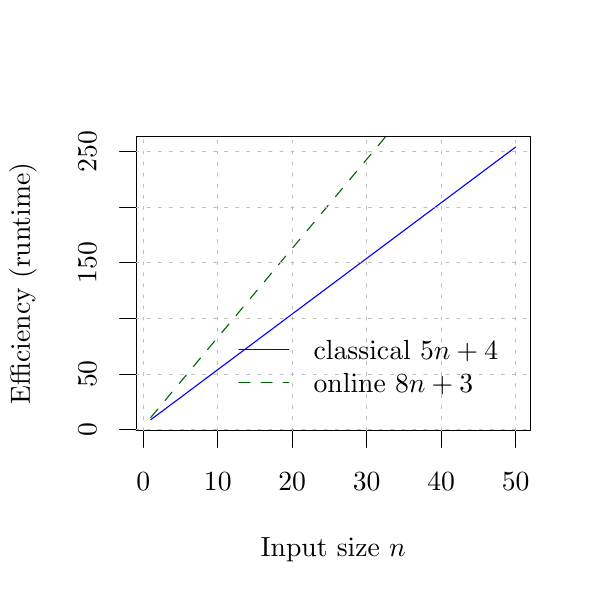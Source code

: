 % Created by tikzDevice version 0.12.3.1 on 2022-04-26 20:49:08
% !TEX encoding = UTF-8 Unicode
\documentclass[10pt]{article}
\usepackage{tikz}

\usepackage[active,tightpage,psfixbb]{preview}

\PreviewEnvironment{pgfpicture}

\setlength\PreviewBorder{0pt}
\begin{document}

\begin{tikzpicture}[x=1pt,y=1pt]
\definecolor{fillColor}{RGB}{255,255,255}
\path[use as bounding box,fill=fillColor,fill opacity=0.00] (0,0) rectangle (216.81,216.81);
\begin{scope}
\path[clip] ( 49.20, 61.20) rectangle (191.61,167.61);
\definecolor{drawColor}{RGB}{0,0,255}

\path[draw=drawColor,line width= 0.4pt,line join=round,line cap=round] ( 54.47, 65.14) --
	( 57.17, 67.15) --
	( 59.86, 69.16) --
	( 62.55, 71.17) --
	( 65.24, 73.18) --
	( 67.93, 75.19) --
	( 70.62, 77.21) --
	( 73.31, 79.22) --
	( 76.00, 81.23) --
	( 78.69, 83.24) --
	( 81.38, 85.25) --
	( 84.08, 87.26) --
	( 86.77, 89.27) --
	( 89.46, 91.28) --
	( 92.15, 93.29) --
	( 94.84, 95.30) --
	( 97.53, 97.31) --
	(100.22, 99.32) --
	(102.91,101.33) --
	(105.60,103.35) --
	(108.30,105.36) --
	(110.99,107.37) --
	(113.68,109.38) --
	(116.37,111.39) --
	(119.06,113.40) --
	(121.75,115.41) --
	(124.44,117.42) --
	(127.13,119.43) --
	(129.82,121.44) --
	(132.51,123.45) --
	(135.21,125.46) --
	(137.90,127.48) --
	(140.59,129.49) --
	(143.28,131.50) --
	(145.97,133.51) --
	(148.66,135.52) --
	(151.35,137.53) --
	(154.04,139.54) --
	(156.73,141.55) --
	(159.43,143.56) --
	(162.12,145.57) --
	(164.81,147.58) --
	(167.50,149.59) --
	(170.19,151.60) --
	(172.88,153.62) --
	(175.57,155.63) --
	(178.26,157.64) --
	(180.95,159.65) --
	(183.64,161.66) --
	(186.34,163.67);
\end{scope}
\begin{scope}
\path[clip] (  0.00,  0.00) rectangle (216.81,216.81);
\definecolor{drawColor}{RGB}{0,0,0}

\path[draw=drawColor,line width= 0.4pt,line join=round,line cap=round] ( 51.78, 61.20) -- (186.34, 61.20);

\path[draw=drawColor,line width= 0.4pt,line join=round,line cap=round] ( 51.78, 61.20) -- ( 51.78, 55.20);

\path[draw=drawColor,line width= 0.4pt,line join=round,line cap=round] ( 78.69, 61.20) -- ( 78.69, 55.20);

\path[draw=drawColor,line width= 0.4pt,line join=round,line cap=round] (105.60, 61.20) -- (105.60, 55.20);

\path[draw=drawColor,line width= 0.4pt,line join=round,line cap=round] (132.51, 61.20) -- (132.51, 55.20);

\path[draw=drawColor,line width= 0.4pt,line join=round,line cap=round] (159.43, 61.20) -- (159.43, 55.20);

\path[draw=drawColor,line width= 0.4pt,line join=round,line cap=round] (186.34, 61.20) -- (186.34, 55.20);

\node[text=drawColor,anchor=base,inner sep=0pt, outer sep=0pt, scale=  1.00] at ( 51.78, 39.60) {0};

\node[text=drawColor,anchor=base,inner sep=0pt, outer sep=0pt, scale=  1.00] at ( 78.69, 39.60) {10};

\node[text=drawColor,anchor=base,inner sep=0pt, outer sep=0pt, scale=  1.00] at (105.60, 39.60) {20};

\node[text=drawColor,anchor=base,inner sep=0pt, outer sep=0pt, scale=  1.00] at (132.51, 39.60) {30};

\node[text=drawColor,anchor=base,inner sep=0pt, outer sep=0pt, scale=  1.00] at (159.43, 39.60) {40};

\node[text=drawColor,anchor=base,inner sep=0pt, outer sep=0pt, scale=  1.00] at (186.34, 39.60) {50};

\path[draw=drawColor,line width= 0.4pt,line join=round,line cap=round] ( 49.20, 61.52) -- ( 49.20,162.06);

\path[draw=drawColor,line width= 0.4pt,line join=round,line cap=round] ( 49.20, 61.52) -- ( 43.20, 61.52);

\path[draw=drawColor,line width= 0.4pt,line join=round,line cap=round] ( 49.20, 81.63) -- ( 43.20, 81.63);

\path[draw=drawColor,line width= 0.4pt,line join=round,line cap=round] ( 49.20,101.74) -- ( 43.20,101.74);

\path[draw=drawColor,line width= 0.4pt,line join=round,line cap=round] ( 49.20,121.84) -- ( 43.20,121.84);

\path[draw=drawColor,line width= 0.4pt,line join=round,line cap=round] ( 49.20,141.95) -- ( 43.20,141.95);

\path[draw=drawColor,line width= 0.4pt,line join=round,line cap=round] ( 49.20,162.06) -- ( 43.20,162.06);

\node[text=drawColor,rotate= 90.00,anchor=base,inner sep=0pt, outer sep=0pt, scale=  1.00] at ( 34.80, 61.52) {0};

\node[text=drawColor,rotate= 90.00,anchor=base,inner sep=0pt, outer sep=0pt, scale=  1.00] at ( 34.80, 81.63) {50};

\node[text=drawColor,rotate= 90.00,anchor=base,inner sep=0pt, outer sep=0pt, scale=  1.00] at ( 34.80,121.84) {150};

\node[text=drawColor,rotate= 90.00,anchor=base,inner sep=0pt, outer sep=0pt, scale=  1.00] at ( 34.80,162.06) {250};

\path[draw=drawColor,line width= 0.4pt,line join=round,line cap=round] ( 49.20, 61.20) --
	(191.61, 61.20) --
	(191.61,167.61) --
	( 49.20,167.61) --
	( 49.20, 61.20);
\end{scope}
\begin{scope}
\path[clip] (  0.00,  0.00) rectangle (216.81,216.81);
\definecolor{drawColor}{RGB}{0,0,0}

\node[text=drawColor,anchor=base,inner sep=0pt, outer sep=0pt, scale=  1.00] at (120.41, 15.60) {Input size $n$};

\node[text=drawColor,rotate= 90.00,anchor=base,inner sep=0pt, outer sep=0pt, scale=  1.00] at ( 10.80,114.41) {Efficiency (runtime)};
\end{scope}
\begin{scope}
\path[clip] ( 49.20, 61.20) rectangle (191.61,167.61);
\definecolor{drawColor}{RGB}{0,100,0}

\path[draw=drawColor,line width= 0.4pt,dash pattern=on 4pt off 4pt ,line join=round,line cap=round] ( 54.47, 65.95) --
	( 57.17, 69.16) --
	( 59.86, 72.38) --
	( 62.55, 75.60) --
	( 65.24, 78.81) --
	( 67.93, 82.03) --
	( 70.62, 85.25) --
	( 73.31, 88.47) --
	( 76.00, 91.68) --
	( 78.69, 94.90) --
	( 81.38, 98.12) --
	( 84.08,101.33) --
	( 86.77,104.55) --
	( 89.46,107.77) --
	( 92.15,110.99) --
	( 94.84,114.20) --
	( 97.53,117.42) --
	(100.22,120.64) --
	(102.91,123.86) --
	(105.60,127.07) --
	(108.30,130.29) --
	(110.99,133.51) --
	(113.68,136.72) --
	(116.37,139.94) --
	(119.06,143.16) --
	(121.75,146.38) --
	(124.44,149.59) --
	(127.13,152.81) --
	(129.82,156.03) --
	(132.51,159.25) --
	(135.21,162.46) --
	(137.90,165.68) --
	(140.59,168.90) --
	(143.28,172.11) --
	(145.97,175.33) --
	(148.66,178.55) --
	(151.35,181.77) --
	(154.04,184.98) --
	(156.73,188.20) --
	(159.43,191.42) --
	(162.12,194.63) --
	(164.81,197.85) --
	(167.50,201.07) --
	(170.19,204.29) --
	(172.88,207.50) --
	(175.57,210.72) --
	(178.26,213.94) --
	(180.66,216.81);
\definecolor{drawColor}{RGB}{190,190,190}

\path[draw=drawColor,line width= 0.4pt,dash pattern=on 1pt off 3pt ,line join=round,line cap=round] ( 51.78, 61.20) -- ( 51.78,167.61);

\path[draw=drawColor,line width= 0.4pt,dash pattern=on 1pt off 3pt ,line join=round,line cap=round] ( 78.69, 61.20) -- ( 78.69,167.61);

\path[draw=drawColor,line width= 0.4pt,dash pattern=on 1pt off 3pt ,line join=round,line cap=round] (105.60, 61.20) -- (105.60,167.61);

\path[draw=drawColor,line width= 0.4pt,dash pattern=on 1pt off 3pt ,line join=round,line cap=round] (132.51, 61.20) -- (132.51,167.61);

\path[draw=drawColor,line width= 0.4pt,dash pattern=on 1pt off 3pt ,line join=round,line cap=round] (159.43, 61.20) -- (159.43,167.61);

\path[draw=drawColor,line width= 0.4pt,dash pattern=on 1pt off 3pt ,line join=round,line cap=round] (186.34, 61.20) -- (186.34,167.61);

\path[draw=drawColor,line width= 0.4pt,dash pattern=on 1pt off 3pt ,line join=round,line cap=round] ( 49.20, 61.52) -- (191.61, 61.52);

\path[draw=drawColor,line width= 0.4pt,dash pattern=on 1pt off 3pt ,line join=round,line cap=round] ( 49.20, 81.63) -- (191.61, 81.63);

\path[draw=drawColor,line width= 0.4pt,dash pattern=on 1pt off 3pt ,line join=round,line cap=round] ( 49.20,101.74) -- (191.61,101.74);

\path[draw=drawColor,line width= 0.4pt,dash pattern=on 1pt off 3pt ,line join=round,line cap=round] ( 49.20,121.84) -- (191.61,121.84);

\path[draw=drawColor,line width= 0.4pt,dash pattern=on 1pt off 3pt ,line join=round,line cap=round] ( 49.20,141.95) -- (191.61,141.95);

\path[draw=drawColor,line width= 0.4pt,dash pattern=on 1pt off 3pt ,line join=round,line cap=round] ( 49.20,162.06) -- (191.61,162.06);

\path[] ( 77.33,102.52) rectangle (184.49, 66.52);
\definecolor{drawColor}{RGB}{0,0,255}

\path[draw=drawColor,line width= 0.4pt,line join=round,line cap=round] ( 86.33, 90.52) -- (104.33, 90.52);
\definecolor{drawColor}{RGB}{0,100,0}

\path[draw=drawColor,line width= 0.4pt,dash pattern=on 4pt off 4pt ,line join=round,line cap=round] ( 86.33, 78.52) -- (104.33, 78.52);
\definecolor{drawColor}{RGB}{0,0,0}

\node[text=drawColor,anchor=base west,inner sep=0pt, outer sep=0pt, scale=  1.00] at (113.33, 87.08) {classical $5n+4$};

\node[text=drawColor,anchor=base west,inner sep=0pt, outer sep=0pt, scale=  1.00] at (113.33, 75.08) {online $8n + 3$};
\end{scope}
\end{tikzpicture}

\end{document}
